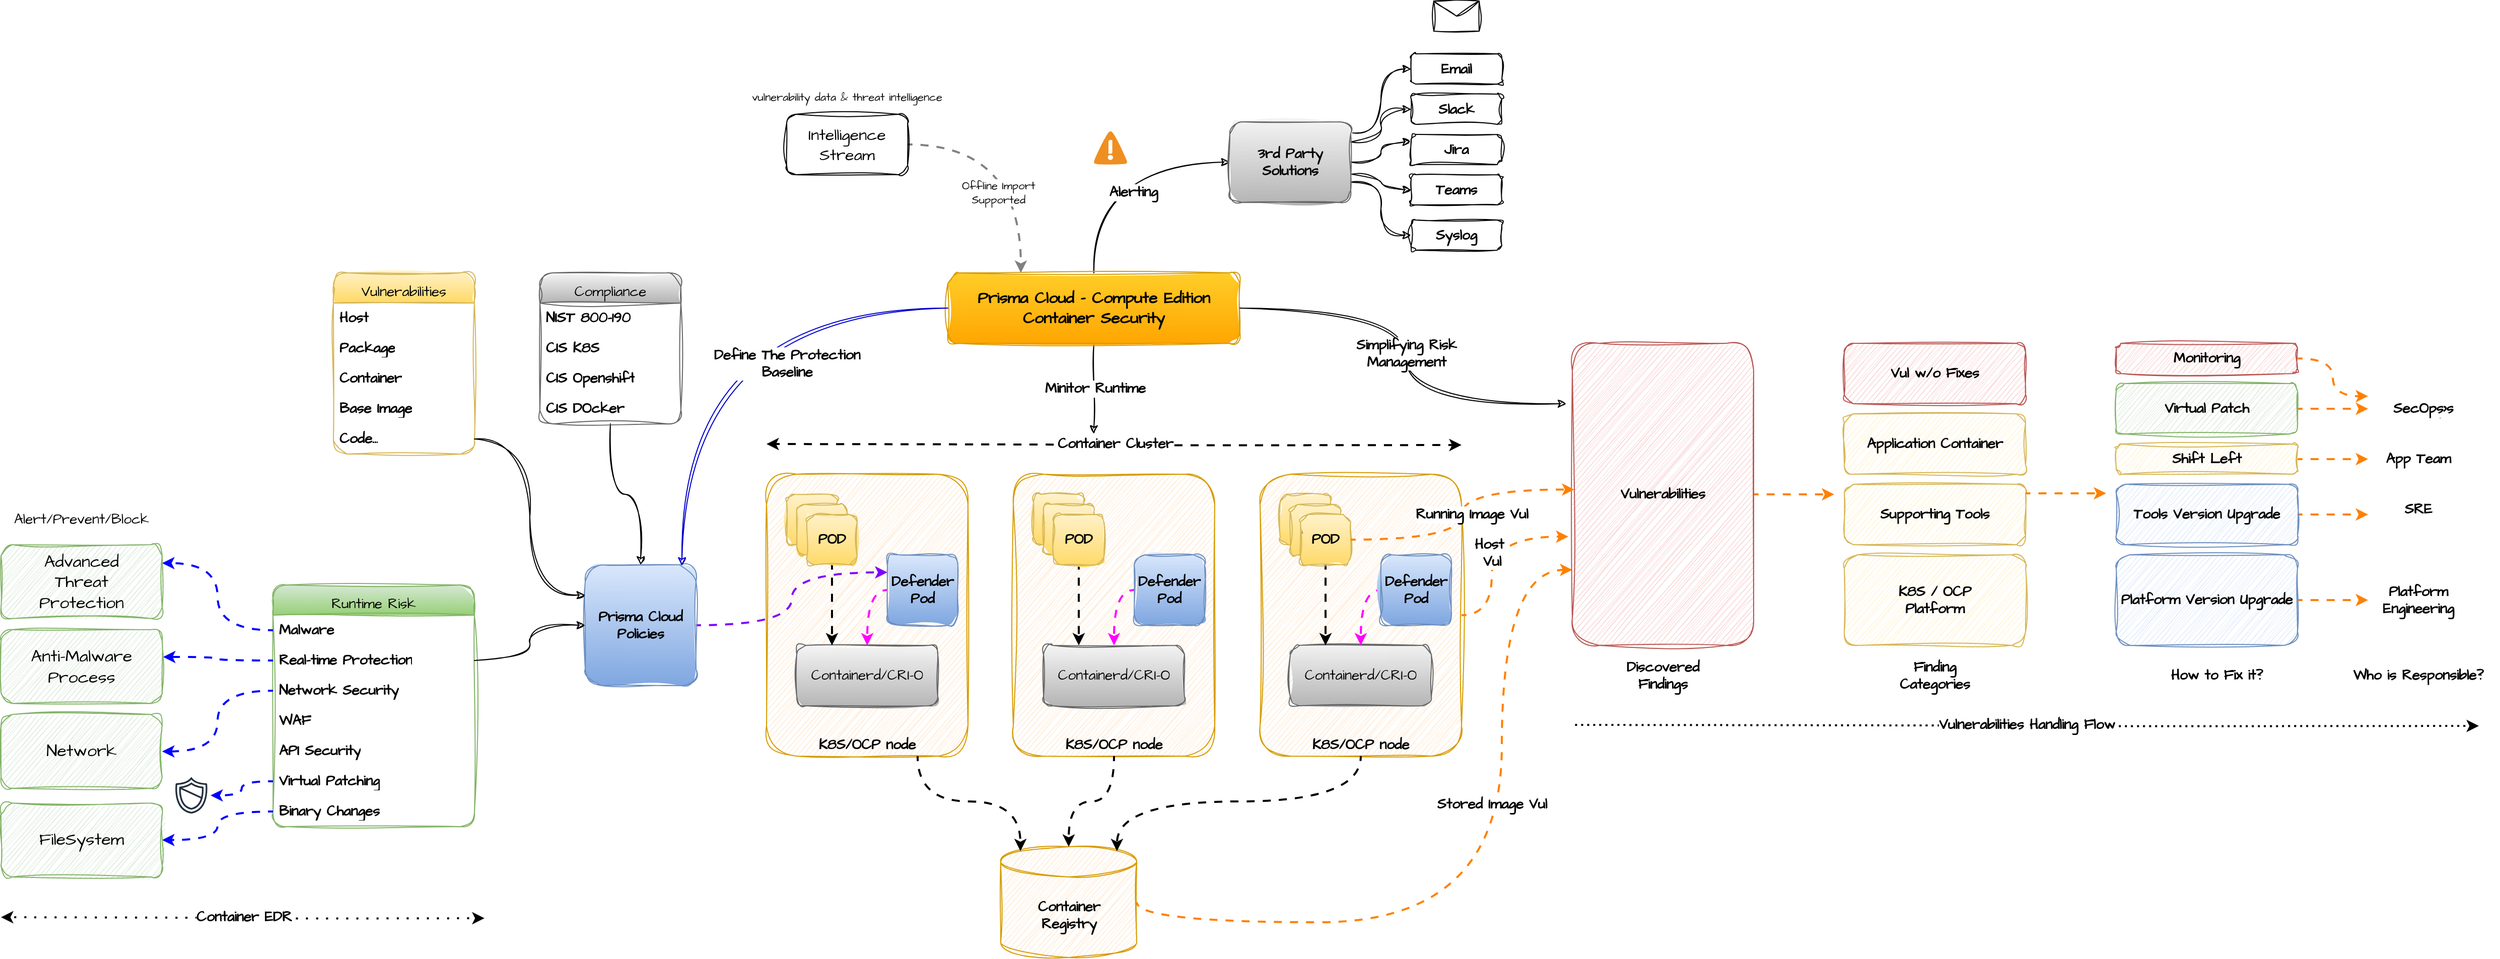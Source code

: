 <mxfile version="24.2.5" type="device">
  <diagram name="Page-1" id="_6anS5EWjVW_3hysQh1a">
    <mxGraphModel dx="2074" dy="1968" grid="1" gridSize="10" guides="1" tooltips="1" connect="1" arrows="1" fold="1" page="1" pageScale="1" pageWidth="850" pageHeight="1100" math="0" shadow="0">
      <root>
        <mxCell id="0" />
        <mxCell id="1" parent="0" />
        <mxCell id="HDHjwLQGgSfv5T6Sl_0A-1" value="K8S/OCP node" style="rounded=1;whiteSpace=wrap;html=1;sketch=1;hachureGap=4;jiggle=2;curveFitting=1;fontFamily=Architects Daughter;fontSource=https%3A%2F%2Ffonts.googleapis.com%2Fcss%3Ffamily%3DArchitects%2BDaughter;verticalAlign=bottom;fontStyle=1;fontSize=14;fillColor=#ffe6cc;strokeColor=#d79b00;" parent="1" vertex="1">
          <mxGeometry x="80" y="300" width="200" height="280" as="geometry" />
        </mxCell>
        <mxCell id="HDHjwLQGgSfv5T6Sl_0A-2" value="Containerd/CRI-O" style="rounded=1;whiteSpace=wrap;html=1;sketch=1;hachureGap=4;jiggle=2;curveFitting=1;fontFamily=Architects Daughter;fontSource=https%3A%2F%2Ffonts.googleapis.com%2Fcss%3Ffamily%3DArchitects%2BDaughter;fontSize=14;fillColor=#f5f5f5;strokeColor=#666666;gradientColor=#b3b3b3;" parent="1" vertex="1">
          <mxGeometry x="110" y="470" width="140" height="60" as="geometry" />
        </mxCell>
        <mxCell id="HDHjwLQGgSfv5T6Sl_0A-4" value="POD" style="whiteSpace=wrap;html=1;aspect=fixed;rounded=1;sketch=1;hachureGap=4;jiggle=2;curveFitting=1;strokeColor=#d6b656;align=center;verticalAlign=middle;fontFamily=Architects Daughter;fontSource=https%3A%2F%2Ffonts.googleapis.com%2Fcss%3Ffamily%3DArchitects%2BDaughter;fontSize=14;fontStyle=1;fillColor=#fff2cc;gradientColor=#ffd966;" parent="1" vertex="1">
          <mxGeometry x="100" y="320" width="50" height="50" as="geometry" />
        </mxCell>
        <mxCell id="HDHjwLQGgSfv5T6Sl_0A-5" value="POD" style="whiteSpace=wrap;html=1;aspect=fixed;rounded=1;sketch=1;hachureGap=4;jiggle=2;curveFitting=1;strokeColor=#d6b656;align=center;verticalAlign=middle;fontFamily=Architects Daughter;fontSource=https%3A%2F%2Ffonts.googleapis.com%2Fcss%3Ffamily%3DArchitects%2BDaughter;fontSize=14;fontStyle=1;fillColor=#fff2cc;gradientColor=#ffd966;" parent="1" vertex="1">
          <mxGeometry x="110" y="330" width="50" height="50" as="geometry" />
        </mxCell>
        <mxCell id="HDHjwLQGgSfv5T6Sl_0A-13" style="edgeStyle=orthogonalEdgeStyle;curved=1;rounded=0;hachureGap=4;orthogonalLoop=1;jettySize=auto;html=1;exitX=0.5;exitY=1;exitDx=0;exitDy=0;entryX=0.25;entryY=0;entryDx=0;entryDy=0;strokeColor=default;strokeWidth=2;align=center;verticalAlign=middle;fontFamily=Architects Daughter;fontSource=https%3A%2F%2Ffonts.googleapis.com%2Fcss%3Ffamily%3DArchitects%2BDaughter;fontSize=14;fontColor=default;fontStyle=1;labelBackgroundColor=default;endArrow=classic;flowAnimation=1;" parent="1" source="HDHjwLQGgSfv5T6Sl_0A-6" target="HDHjwLQGgSfv5T6Sl_0A-2" edge="1">
          <mxGeometry relative="1" as="geometry" />
        </mxCell>
        <mxCell id="HDHjwLQGgSfv5T6Sl_0A-6" value="POD" style="whiteSpace=wrap;html=1;aspect=fixed;rounded=1;sketch=1;hachureGap=4;jiggle=2;curveFitting=1;strokeColor=#d6b656;align=center;verticalAlign=middle;fontFamily=Architects Daughter;fontSource=https%3A%2F%2Ffonts.googleapis.com%2Fcss%3Ffamily%3DArchitects%2BDaughter;fontSize=14;fontStyle=1;fillColor=#fff2cc;gradientColor=#ffd966;" parent="1" vertex="1">
          <mxGeometry x="120" y="340" width="50" height="50" as="geometry" />
        </mxCell>
        <mxCell id="HDHjwLQGgSfv5T6Sl_0A-12" style="edgeStyle=orthogonalEdgeStyle;rounded=0;hachureGap=4;orthogonalLoop=1;jettySize=auto;html=1;exitX=0;exitY=0.5;exitDx=0;exitDy=0;fontFamily=Architects Daughter;fontSource=https%3A%2F%2Ffonts.googleapis.com%2Fcss%3Ffamily%3DArchitects%2BDaughter;fontSize=14;fontColor=default;fontStyle=1;flowAnimation=1;curved=1;strokeWidth=2;strokeColor=#FF00FF;" parent="1" source="HDHjwLQGgSfv5T6Sl_0A-11" target="HDHjwLQGgSfv5T6Sl_0A-2" edge="1">
          <mxGeometry relative="1" as="geometry" />
        </mxCell>
        <mxCell id="HDHjwLQGgSfv5T6Sl_0A-11" value="Defender&lt;div&gt;Pod&lt;/div&gt;" style="whiteSpace=wrap;html=1;aspect=fixed;rounded=1;sketch=1;hachureGap=4;jiggle=2;curveFitting=1;strokeColor=#6c8ebf;align=center;verticalAlign=middle;fontFamily=Architects Daughter;fontSource=https%3A%2F%2Ffonts.googleapis.com%2Fcss%3Ffamily%3DArchitects%2BDaughter;fontSize=14;fontStyle=1;fillColor=#dae8fc;gradientColor=#7ea6e0;" parent="1" vertex="1">
          <mxGeometry x="200" y="380" width="70" height="70" as="geometry" />
        </mxCell>
        <mxCell id="HDHjwLQGgSfv5T6Sl_0A-14" value="K8S/OCP node" style="rounded=1;whiteSpace=wrap;html=1;sketch=1;hachureGap=4;jiggle=2;curveFitting=1;fontFamily=Architects Daughter;fontSource=https%3A%2F%2Ffonts.googleapis.com%2Fcss%3Ffamily%3DArchitects%2BDaughter;verticalAlign=bottom;fontStyle=1;fontSize=14;fillColor=#ffe6cc;strokeColor=#d79b00;" parent="1" vertex="1">
          <mxGeometry x="325" y="300" width="200" height="280" as="geometry" />
        </mxCell>
        <mxCell id="HDHjwLQGgSfv5T6Sl_0A-15" value="Containerd/CRI-O" style="rounded=1;whiteSpace=wrap;html=1;sketch=1;hachureGap=4;jiggle=2;curveFitting=1;fontFamily=Architects Daughter;fontSource=https%3A%2F%2Ffonts.googleapis.com%2Fcss%3Ffamily%3DArchitects%2BDaughter;fontSize=14;fillColor=#f5f5f5;strokeColor=#666666;gradientColor=#b3b3b3;" parent="1" vertex="1">
          <mxGeometry x="355" y="470" width="140" height="60" as="geometry" />
        </mxCell>
        <mxCell id="HDHjwLQGgSfv5T6Sl_0A-16" value="POD" style="whiteSpace=wrap;html=1;aspect=fixed;rounded=1;sketch=1;hachureGap=4;jiggle=2;curveFitting=1;strokeColor=#d6b656;align=center;verticalAlign=middle;fontFamily=Architects Daughter;fontSource=https%3A%2F%2Ffonts.googleapis.com%2Fcss%3Ffamily%3DArchitects%2BDaughter;fontSize=14;fontStyle=1;fillColor=#fff2cc;gradientColor=#ffd966;" parent="1" vertex="1">
          <mxGeometry x="345" y="320" width="50" height="50" as="geometry" />
        </mxCell>
        <mxCell id="HDHjwLQGgSfv5T6Sl_0A-17" value="POD" style="whiteSpace=wrap;html=1;aspect=fixed;rounded=1;sketch=1;hachureGap=4;jiggle=2;curveFitting=1;strokeColor=#d6b656;align=center;verticalAlign=middle;fontFamily=Architects Daughter;fontSource=https%3A%2F%2Ffonts.googleapis.com%2Fcss%3Ffamily%3DArchitects%2BDaughter;fontSize=14;fontStyle=1;fillColor=#fff2cc;gradientColor=#ffd966;" parent="1" vertex="1">
          <mxGeometry x="355" y="330" width="50" height="50" as="geometry" />
        </mxCell>
        <mxCell id="HDHjwLQGgSfv5T6Sl_0A-18" style="edgeStyle=orthogonalEdgeStyle;curved=1;rounded=0;hachureGap=4;orthogonalLoop=1;jettySize=auto;html=1;exitX=0.5;exitY=1;exitDx=0;exitDy=0;entryX=0.25;entryY=0;entryDx=0;entryDy=0;strokeColor=default;strokeWidth=2;align=center;verticalAlign=middle;fontFamily=Architects Daughter;fontSource=https%3A%2F%2Ffonts.googleapis.com%2Fcss%3Ffamily%3DArchitects%2BDaughter;fontSize=14;fontColor=default;fontStyle=1;labelBackgroundColor=default;endArrow=classic;flowAnimation=1;" parent="1" source="HDHjwLQGgSfv5T6Sl_0A-19" target="HDHjwLQGgSfv5T6Sl_0A-15" edge="1">
          <mxGeometry relative="1" as="geometry" />
        </mxCell>
        <mxCell id="HDHjwLQGgSfv5T6Sl_0A-19" value="POD" style="whiteSpace=wrap;html=1;aspect=fixed;rounded=1;sketch=1;hachureGap=4;jiggle=2;curveFitting=1;strokeColor=#d6b656;align=center;verticalAlign=middle;fontFamily=Architects Daughter;fontSource=https%3A%2F%2Ffonts.googleapis.com%2Fcss%3Ffamily%3DArchitects%2BDaughter;fontSize=14;fontStyle=1;fillColor=#fff2cc;gradientColor=#ffd966;" parent="1" vertex="1">
          <mxGeometry x="365" y="340" width="50" height="50" as="geometry" />
        </mxCell>
        <mxCell id="HDHjwLQGgSfv5T6Sl_0A-20" style="edgeStyle=orthogonalEdgeStyle;rounded=0;hachureGap=4;orthogonalLoop=1;jettySize=auto;html=1;exitX=0;exitY=0.5;exitDx=0;exitDy=0;fontFamily=Architects Daughter;fontSource=https%3A%2F%2Ffonts.googleapis.com%2Fcss%3Ffamily%3DArchitects%2BDaughter;fontSize=14;fontColor=default;fontStyle=1;flowAnimation=1;curved=1;strokeWidth=2;strokeColor=#FF00FF;" parent="1" source="HDHjwLQGgSfv5T6Sl_0A-21" target="HDHjwLQGgSfv5T6Sl_0A-15" edge="1">
          <mxGeometry relative="1" as="geometry" />
        </mxCell>
        <mxCell id="HDHjwLQGgSfv5T6Sl_0A-21" value="Defender&lt;div&gt;Pod&lt;/div&gt;" style="whiteSpace=wrap;html=1;aspect=fixed;rounded=1;sketch=1;hachureGap=4;jiggle=2;curveFitting=1;strokeColor=#6c8ebf;align=center;verticalAlign=middle;fontFamily=Architects Daughter;fontSource=https%3A%2F%2Ffonts.googleapis.com%2Fcss%3Ffamily%3DArchitects%2BDaughter;fontSize=14;fontStyle=1;fillColor=#dae8fc;gradientColor=#7ea6e0;" parent="1" vertex="1">
          <mxGeometry x="445" y="380" width="70" height="70" as="geometry" />
        </mxCell>
        <mxCell id="HDHjwLQGgSfv5T6Sl_0A-22" value="K8S/OCP node" style="rounded=1;whiteSpace=wrap;html=1;sketch=1;hachureGap=4;jiggle=2;curveFitting=1;fontFamily=Architects Daughter;fontSource=https%3A%2F%2Ffonts.googleapis.com%2Fcss%3Ffamily%3DArchitects%2BDaughter;verticalAlign=bottom;fontStyle=1;fontSize=14;fillColor=#ffe6cc;strokeColor=#d79b00;" parent="1" vertex="1">
          <mxGeometry x="570" y="300" width="200" height="280" as="geometry" />
        </mxCell>
        <mxCell id="HDHjwLQGgSfv5T6Sl_0A-23" value="Containerd/CRI-O" style="rounded=1;whiteSpace=wrap;html=1;sketch=1;hachureGap=4;jiggle=2;curveFitting=1;fontFamily=Architects Daughter;fontSource=https%3A%2F%2Ffonts.googleapis.com%2Fcss%3Ffamily%3DArchitects%2BDaughter;fontSize=14;fillColor=#f5f5f5;strokeColor=#666666;gradientColor=#b3b3b3;" parent="1" vertex="1">
          <mxGeometry x="600" y="470" width="140" height="60" as="geometry" />
        </mxCell>
        <mxCell id="HDHjwLQGgSfv5T6Sl_0A-24" value="POD" style="whiteSpace=wrap;html=1;aspect=fixed;rounded=1;sketch=1;hachureGap=4;jiggle=2;curveFitting=1;strokeColor=#d6b656;align=center;verticalAlign=middle;fontFamily=Architects Daughter;fontSource=https%3A%2F%2Ffonts.googleapis.com%2Fcss%3Ffamily%3DArchitects%2BDaughter;fontSize=14;fontStyle=1;fillColor=#fff2cc;gradientColor=#ffd966;" parent="1" vertex="1">
          <mxGeometry x="590" y="320" width="50" height="50" as="geometry" />
        </mxCell>
        <mxCell id="HDHjwLQGgSfv5T6Sl_0A-25" value="POD" style="whiteSpace=wrap;html=1;aspect=fixed;rounded=1;sketch=1;hachureGap=4;jiggle=2;curveFitting=1;strokeColor=#d6b656;align=center;verticalAlign=middle;fontFamily=Architects Daughter;fontSource=https%3A%2F%2Ffonts.googleapis.com%2Fcss%3Ffamily%3DArchitects%2BDaughter;fontSize=14;fontStyle=1;fillColor=#fff2cc;gradientColor=#ffd966;" parent="1" vertex="1">
          <mxGeometry x="600" y="330" width="50" height="50" as="geometry" />
        </mxCell>
        <mxCell id="HDHjwLQGgSfv5T6Sl_0A-26" style="edgeStyle=orthogonalEdgeStyle;curved=1;rounded=0;hachureGap=4;orthogonalLoop=1;jettySize=auto;html=1;exitX=0.5;exitY=1;exitDx=0;exitDy=0;entryX=0.25;entryY=0;entryDx=0;entryDy=0;strokeColor=default;strokeWidth=2;align=center;verticalAlign=middle;fontFamily=Architects Daughter;fontSource=https%3A%2F%2Ffonts.googleapis.com%2Fcss%3Ffamily%3DArchitects%2BDaughter;fontSize=14;fontColor=default;fontStyle=1;labelBackgroundColor=default;endArrow=classic;flowAnimation=1;" parent="1" source="HDHjwLQGgSfv5T6Sl_0A-27" target="HDHjwLQGgSfv5T6Sl_0A-23" edge="1">
          <mxGeometry relative="1" as="geometry" />
        </mxCell>
        <mxCell id="HDHjwLQGgSfv5T6Sl_0A-27" value="POD" style="whiteSpace=wrap;html=1;aspect=fixed;rounded=1;sketch=1;hachureGap=4;jiggle=2;curveFitting=1;strokeColor=#d6b656;align=center;verticalAlign=middle;fontFamily=Architects Daughter;fontSource=https%3A%2F%2Ffonts.googleapis.com%2Fcss%3Ffamily%3DArchitects%2BDaughter;fontSize=14;fontStyle=1;fillColor=#fff2cc;gradientColor=#ffd966;" parent="1" vertex="1">
          <mxGeometry x="610" y="340" width="50" height="50" as="geometry" />
        </mxCell>
        <mxCell id="HDHjwLQGgSfv5T6Sl_0A-28" style="edgeStyle=orthogonalEdgeStyle;rounded=0;hachureGap=4;orthogonalLoop=1;jettySize=auto;html=1;exitX=0;exitY=0.5;exitDx=0;exitDy=0;fontFamily=Architects Daughter;fontSource=https%3A%2F%2Ffonts.googleapis.com%2Fcss%3Ffamily%3DArchitects%2BDaughter;fontSize=14;fontColor=default;fontStyle=1;flowAnimation=1;curved=1;strokeWidth=2;strokeColor=#FF00FF;" parent="1" source="HDHjwLQGgSfv5T6Sl_0A-29" target="HDHjwLQGgSfv5T6Sl_0A-23" edge="1">
          <mxGeometry relative="1" as="geometry" />
        </mxCell>
        <mxCell id="HDHjwLQGgSfv5T6Sl_0A-29" value="Defender&lt;div&gt;Pod&lt;/div&gt;" style="whiteSpace=wrap;html=1;aspect=fixed;rounded=1;sketch=1;hachureGap=4;jiggle=2;curveFitting=1;strokeColor=#6c8ebf;align=center;verticalAlign=middle;fontFamily=Architects Daughter;fontSource=https%3A%2F%2Ffonts.googleapis.com%2Fcss%3Ffamily%3DArchitects%2BDaughter;fontSize=14;fontStyle=1;fillColor=#dae8fc;gradientColor=#7ea6e0;" parent="1" vertex="1">
          <mxGeometry x="690" y="380" width="70" height="70" as="geometry" />
        </mxCell>
        <mxCell id="HDHjwLQGgSfv5T6Sl_0A-30" value="Container Cluster" style="endArrow=classic;startArrow=classic;html=1;rounded=0;hachureGap=4;strokeColor=default;strokeWidth=2;align=center;verticalAlign=middle;fontFamily=Architects Daughter;fontSource=https%3A%2F%2Ffonts.googleapis.com%2Fcss%3Ffamily%3DArchitects%2BDaughter;fontSize=14;fontColor=default;fontStyle=1;labelBackgroundColor=default;edgeStyle=orthogonalEdgeStyle;flowAnimation=1;curved=1;" parent="1" edge="1">
          <mxGeometry width="50" height="50" relative="1" as="geometry">
            <mxPoint x="80" y="270" as="sourcePoint" />
            <mxPoint x="770" y="271" as="targetPoint" />
          </mxGeometry>
        </mxCell>
        <mxCell id="HDHjwLQGgSfv5T6Sl_0A-95" value="Stored Image Vul" style="edgeStyle=orthogonalEdgeStyle;curved=1;rounded=0;hachureGap=4;orthogonalLoop=1;jettySize=auto;html=1;exitX=1;exitY=0.5;exitDx=0;exitDy=0;exitPerimeter=0;entryX=0;entryY=0.75;entryDx=0;entryDy=0;strokeColor=#FF8000;strokeWidth=2;align=center;verticalAlign=middle;fontFamily=Architects Daughter;fontSource=https%3A%2F%2Ffonts.googleapis.com%2Fcss%3Ffamily%3DArchitects%2BDaughter;fontSize=14;fontColor=default;fontStyle=1;labelBackgroundColor=default;endArrow=classic;flowAnimation=1;" parent="1" source="HDHjwLQGgSfv5T6Sl_0A-31" target="HDHjwLQGgSfv5T6Sl_0A-67" edge="1">
          <mxGeometry x="0.246" y="10" relative="1" as="geometry">
            <Array as="points">
              <mxPoint x="810" y="745" />
              <mxPoint x="810" y="395" />
            </Array>
            <mxPoint as="offset" />
          </mxGeometry>
        </mxCell>
        <mxCell id="HDHjwLQGgSfv5T6Sl_0A-31" value="Container&lt;div&gt;Registry&lt;/div&gt;" style="shape=cylinder3;whiteSpace=wrap;html=1;boundedLbl=1;backgroundOutline=1;size=15;rounded=1;sketch=1;hachureGap=4;jiggle=2;curveFitting=1;strokeColor=#d79b00;align=center;verticalAlign=middle;fontFamily=Architects Daughter;fontSource=https%3A%2F%2Ffonts.googleapis.com%2Fcss%3Ffamily%3DArchitects%2BDaughter;fontSize=14;fontStyle=1;labelBackgroundColor=none;fillColor=#ffe6cc;" parent="1" vertex="1">
          <mxGeometry x="312.5" y="670" width="135" height="110" as="geometry" />
        </mxCell>
        <mxCell id="HDHjwLQGgSfv5T6Sl_0A-32" style="edgeStyle=orthogonalEdgeStyle;curved=1;rounded=0;hachureGap=4;orthogonalLoop=1;jettySize=auto;html=1;exitX=0.75;exitY=1;exitDx=0;exitDy=0;entryX=0.145;entryY=0;entryDx=0;entryDy=4.35;entryPerimeter=0;strokeColor=default;strokeWidth=2;align=center;verticalAlign=middle;fontFamily=Architects Daughter;fontSource=https%3A%2F%2Ffonts.googleapis.com%2Fcss%3Ffamily%3DArchitects%2BDaughter;fontSize=14;fontColor=default;fontStyle=1;labelBackgroundColor=default;endArrow=classic;flowAnimation=1;" parent="1" source="HDHjwLQGgSfv5T6Sl_0A-1" target="HDHjwLQGgSfv5T6Sl_0A-31" edge="1">
          <mxGeometry relative="1" as="geometry" />
        </mxCell>
        <mxCell id="HDHjwLQGgSfv5T6Sl_0A-33" style="edgeStyle=orthogonalEdgeStyle;curved=1;rounded=0;hachureGap=4;orthogonalLoop=1;jettySize=auto;html=1;exitX=0.5;exitY=1;exitDx=0;exitDy=0;entryX=0.5;entryY=0;entryDx=0;entryDy=0;entryPerimeter=0;strokeColor=default;strokeWidth=2;align=center;verticalAlign=middle;fontFamily=Architects Daughter;fontSource=https%3A%2F%2Ffonts.googleapis.com%2Fcss%3Ffamily%3DArchitects%2BDaughter;fontSize=14;fontColor=default;fontStyle=1;labelBackgroundColor=default;endArrow=classic;flowAnimation=1;" parent="1" source="HDHjwLQGgSfv5T6Sl_0A-14" target="HDHjwLQGgSfv5T6Sl_0A-31" edge="1">
          <mxGeometry relative="1" as="geometry" />
        </mxCell>
        <mxCell id="HDHjwLQGgSfv5T6Sl_0A-34" style="edgeStyle=orthogonalEdgeStyle;curved=1;rounded=0;hachureGap=4;orthogonalLoop=1;jettySize=auto;html=1;exitX=0.5;exitY=1;exitDx=0;exitDy=0;entryX=0.855;entryY=0;entryDx=0;entryDy=4.35;entryPerimeter=0;strokeColor=default;strokeWidth=2;align=center;verticalAlign=middle;fontFamily=Architects Daughter;fontSource=https%3A%2F%2Ffonts.googleapis.com%2Fcss%3Ffamily%3DArchitects%2BDaughter;fontSize=14;fontColor=default;fontStyle=1;labelBackgroundColor=default;endArrow=classic;flowAnimation=1;" parent="1" source="HDHjwLQGgSfv5T6Sl_0A-22" target="HDHjwLQGgSfv5T6Sl_0A-31" edge="1">
          <mxGeometry relative="1" as="geometry" />
        </mxCell>
        <mxCell id="HDHjwLQGgSfv5T6Sl_0A-63" style="edgeStyle=orthogonalEdgeStyle;curved=1;rounded=0;hachureGap=4;orthogonalLoop=1;jettySize=auto;html=1;exitX=1;exitY=0.5;exitDx=0;exitDy=0;entryX=0;entryY=0.25;entryDx=0;entryDy=0;strokeColor=#7F00FF;strokeWidth=2;align=center;verticalAlign=middle;fontFamily=Architects Daughter;fontSource=https%3A%2F%2Ffonts.googleapis.com%2Fcss%3Ffamily%3DArchitects%2BDaughter;fontSize=14;fontColor=default;fontStyle=1;labelBackgroundColor=default;endArrow=classic;flowAnimation=1;" parent="1" source="HDHjwLQGgSfv5T6Sl_0A-35" target="HDHjwLQGgSfv5T6Sl_0A-11" edge="1">
          <mxGeometry relative="1" as="geometry" />
        </mxCell>
        <mxCell id="HDHjwLQGgSfv5T6Sl_0A-35" value="Prisma Cloud Policies" style="rounded=1;whiteSpace=wrap;html=1;sketch=1;hachureGap=4;jiggle=2;curveFitting=1;strokeColor=#6c8ebf;align=center;verticalAlign=middle;fontFamily=Architects Daughter;fontSource=https%3A%2F%2Ffonts.googleapis.com%2Fcss%3Ffamily%3DArchitects%2BDaughter;fontSize=14;fontStyle=1;labelBackgroundColor=none;fillColor=#dae8fc;gradientColor=#7ea6e0;" parent="1" vertex="1">
          <mxGeometry x="-100" y="390" width="110" height="120" as="geometry" />
        </mxCell>
        <mxCell id="HDHjwLQGgSfv5T6Sl_0A-37" value="Runtime Risk" style="swimlane;fontStyle=0;childLayout=stackLayout;horizontal=1;startSize=30;horizontalStack=0;resizeParent=1;resizeParentMax=0;resizeLast=0;collapsible=1;marginBottom=0;whiteSpace=wrap;html=1;rounded=1;sketch=1;hachureGap=4;jiggle=2;curveFitting=1;strokeColor=#82b366;align=center;verticalAlign=bottom;fontFamily=Architects Daughter;fontSource=https%3A%2F%2Ffonts.googleapis.com%2Fcss%3Ffamily%3DArchitects%2BDaughter;fontSize=14;labelBackgroundColor=none;fillColor=#d5e8d4;gradientColor=#97d077;" parent="1" vertex="1">
          <mxGeometry x="-410" y="410" width="200" height="240" as="geometry" />
        </mxCell>
        <mxCell id="HDHjwLQGgSfv5T6Sl_0A-38" value="Malware" style="text;strokeColor=none;fillColor=none;align=left;verticalAlign=middle;spacingLeft=4;spacingRight=4;overflow=hidden;points=[[0,0.5],[1,0.5]];portConstraint=eastwest;rotatable=0;whiteSpace=wrap;html=1;fontFamily=Architects Daughter;fontSource=https%3A%2F%2Ffonts.googleapis.com%2Fcss%3Ffamily%3DArchitects%2BDaughter;fontSize=14;fontColor=default;fontStyle=1;labelBackgroundColor=default;" parent="HDHjwLQGgSfv5T6Sl_0A-37" vertex="1">
          <mxGeometry y="30" width="200" height="30" as="geometry" />
        </mxCell>
        <mxCell id="HDHjwLQGgSfv5T6Sl_0A-39" value="Real-time Protection" style="text;strokeColor=none;fillColor=none;align=left;verticalAlign=middle;spacingLeft=4;spacingRight=4;overflow=hidden;points=[[0,0.5],[1,0.5]];portConstraint=eastwest;rotatable=0;whiteSpace=wrap;html=1;fontFamily=Architects Daughter;fontSource=https%3A%2F%2Ffonts.googleapis.com%2Fcss%3Ffamily%3DArchitects%2BDaughter;fontSize=14;fontColor=default;fontStyle=1;labelBackgroundColor=default;" parent="HDHjwLQGgSfv5T6Sl_0A-37" vertex="1">
          <mxGeometry y="60" width="200" height="30" as="geometry" />
        </mxCell>
        <mxCell id="HDHjwLQGgSfv5T6Sl_0A-40" value="Network Security" style="text;strokeColor=none;fillColor=none;align=left;verticalAlign=middle;spacingLeft=4;spacingRight=4;overflow=hidden;points=[[0,0.5],[1,0.5]];portConstraint=eastwest;rotatable=0;whiteSpace=wrap;html=1;fontFamily=Architects Daughter;fontSource=https%3A%2F%2Ffonts.googleapis.com%2Fcss%3Ffamily%3DArchitects%2BDaughter;fontSize=14;fontColor=default;fontStyle=1;labelBackgroundColor=default;" parent="HDHjwLQGgSfv5T6Sl_0A-37" vertex="1">
          <mxGeometry y="90" width="200" height="30" as="geometry" />
        </mxCell>
        <mxCell id="HDHjwLQGgSfv5T6Sl_0A-41" value="WAF" style="text;strokeColor=none;fillColor=none;align=left;verticalAlign=middle;spacingLeft=4;spacingRight=4;overflow=hidden;points=[[0,0.5],[1,0.5]];portConstraint=eastwest;rotatable=0;whiteSpace=wrap;html=1;fontFamily=Architects Daughter;fontSource=https%3A%2F%2Ffonts.googleapis.com%2Fcss%3Ffamily%3DArchitects%2BDaughter;fontSize=14;fontColor=default;fontStyle=1;labelBackgroundColor=default;" parent="HDHjwLQGgSfv5T6Sl_0A-37" vertex="1">
          <mxGeometry y="120" width="200" height="30" as="geometry" />
        </mxCell>
        <mxCell id="HDHjwLQGgSfv5T6Sl_0A-42" value="API Security" style="text;strokeColor=none;fillColor=none;align=left;verticalAlign=middle;spacingLeft=4;spacingRight=4;overflow=hidden;points=[[0,0.5],[1,0.5]];portConstraint=eastwest;rotatable=0;whiteSpace=wrap;html=1;fontFamily=Architects Daughter;fontSource=https%3A%2F%2Ffonts.googleapis.com%2Fcss%3Ffamily%3DArchitects%2BDaughter;fontSize=14;fontColor=default;fontStyle=1;labelBackgroundColor=default;" parent="HDHjwLQGgSfv5T6Sl_0A-37" vertex="1">
          <mxGeometry y="150" width="200" height="30" as="geometry" />
        </mxCell>
        <mxCell id="HDHjwLQGgSfv5T6Sl_0A-43" value="Virtual Patching" style="text;strokeColor=none;fillColor=none;align=left;verticalAlign=middle;spacingLeft=4;spacingRight=4;overflow=hidden;points=[[0,0.5],[1,0.5]];portConstraint=eastwest;rotatable=0;whiteSpace=wrap;html=1;fontFamily=Architects Daughter;fontSource=https%3A%2F%2Ffonts.googleapis.com%2Fcss%3Ffamily%3DArchitects%2BDaughter;fontSize=14;fontColor=default;fontStyle=1;labelBackgroundColor=default;" parent="HDHjwLQGgSfv5T6Sl_0A-37" vertex="1">
          <mxGeometry y="180" width="200" height="30" as="geometry" />
        </mxCell>
        <mxCell id="HDHjwLQGgSfv5T6Sl_0A-44" value="Binary Changes" style="text;strokeColor=none;fillColor=none;align=left;verticalAlign=middle;spacingLeft=4;spacingRight=4;overflow=hidden;points=[[0,0.5],[1,0.5]];portConstraint=eastwest;rotatable=0;whiteSpace=wrap;html=1;fontFamily=Architects Daughter;fontSource=https%3A%2F%2Ffonts.googleapis.com%2Fcss%3Ffamily%3DArchitects%2BDaughter;fontSize=14;fontColor=default;fontStyle=1;labelBackgroundColor=default;" parent="HDHjwLQGgSfv5T6Sl_0A-37" vertex="1">
          <mxGeometry y="210" width="200" height="30" as="geometry" />
        </mxCell>
        <mxCell id="HDHjwLQGgSfv5T6Sl_0A-45" value="Vulnerabilities" style="swimlane;fontStyle=0;childLayout=stackLayout;horizontal=1;startSize=30;horizontalStack=0;resizeParent=1;resizeParentMax=0;resizeLast=0;collapsible=1;marginBottom=0;whiteSpace=wrap;html=1;rounded=1;sketch=1;hachureGap=4;jiggle=2;curveFitting=1;strokeColor=#d6b656;align=center;verticalAlign=bottom;fontFamily=Architects Daughter;fontSource=https%3A%2F%2Ffonts.googleapis.com%2Fcss%3Ffamily%3DArchitects%2BDaughter;fontSize=14;labelBackgroundColor=none;fillColor=#fff2cc;gradientColor=#ffd966;" parent="1" vertex="1">
          <mxGeometry x="-350" y="100" width="140" height="180" as="geometry" />
        </mxCell>
        <mxCell id="HDHjwLQGgSfv5T6Sl_0A-46" value="Host" style="text;strokeColor=none;fillColor=none;align=left;verticalAlign=middle;spacingLeft=4;spacingRight=4;overflow=hidden;points=[[0,0.5],[1,0.5]];portConstraint=eastwest;rotatable=0;whiteSpace=wrap;html=1;fontFamily=Architects Daughter;fontSource=https%3A%2F%2Ffonts.googleapis.com%2Fcss%3Ffamily%3DArchitects%2BDaughter;fontSize=14;fontColor=default;fontStyle=1;labelBackgroundColor=default;" parent="HDHjwLQGgSfv5T6Sl_0A-45" vertex="1">
          <mxGeometry y="30" width="140" height="30" as="geometry" />
        </mxCell>
        <mxCell id="HDHjwLQGgSfv5T6Sl_0A-47" value="Package" style="text;strokeColor=none;fillColor=none;align=left;verticalAlign=middle;spacingLeft=4;spacingRight=4;overflow=hidden;points=[[0,0.5],[1,0.5]];portConstraint=eastwest;rotatable=0;whiteSpace=wrap;html=1;fontFamily=Architects Daughter;fontSource=https%3A%2F%2Ffonts.googleapis.com%2Fcss%3Ffamily%3DArchitects%2BDaughter;fontSize=14;fontColor=default;fontStyle=1;labelBackgroundColor=default;" parent="HDHjwLQGgSfv5T6Sl_0A-45" vertex="1">
          <mxGeometry y="60" width="140" height="30" as="geometry" />
        </mxCell>
        <mxCell id="HDHjwLQGgSfv5T6Sl_0A-48" value="Container" style="text;strokeColor=none;fillColor=none;align=left;verticalAlign=middle;spacingLeft=4;spacingRight=4;overflow=hidden;points=[[0,0.5],[1,0.5]];portConstraint=eastwest;rotatable=0;whiteSpace=wrap;html=1;fontFamily=Architects Daughter;fontSource=https%3A%2F%2Ffonts.googleapis.com%2Fcss%3Ffamily%3DArchitects%2BDaughter;fontSize=14;fontColor=default;fontStyle=1;labelBackgroundColor=default;" parent="HDHjwLQGgSfv5T6Sl_0A-45" vertex="1">
          <mxGeometry y="90" width="140" height="30" as="geometry" />
        </mxCell>
        <mxCell id="HDHjwLQGgSfv5T6Sl_0A-49" value="Base Image" style="text;strokeColor=none;fillColor=none;align=left;verticalAlign=middle;spacingLeft=4;spacingRight=4;overflow=hidden;points=[[0,0.5],[1,0.5]];portConstraint=eastwest;rotatable=0;whiteSpace=wrap;html=1;fontFamily=Architects Daughter;fontSource=https%3A%2F%2Ffonts.googleapis.com%2Fcss%3Ffamily%3DArchitects%2BDaughter;fontSize=14;fontColor=default;fontStyle=1;labelBackgroundColor=default;" parent="HDHjwLQGgSfv5T6Sl_0A-45" vertex="1">
          <mxGeometry y="120" width="140" height="30" as="geometry" />
        </mxCell>
        <mxCell id="HDHjwLQGgSfv5T6Sl_0A-53" value="Code..." style="text;strokeColor=none;fillColor=none;align=left;verticalAlign=middle;spacingLeft=4;spacingRight=4;overflow=hidden;points=[[0,0.5],[1,0.5]];portConstraint=eastwest;rotatable=0;whiteSpace=wrap;html=1;fontFamily=Architects Daughter;fontSource=https%3A%2F%2Ffonts.googleapis.com%2Fcss%3Ffamily%3DArchitects%2BDaughter;fontSize=14;fontColor=default;fontStyle=1;labelBackgroundColor=default;" parent="HDHjwLQGgSfv5T6Sl_0A-45" vertex="1">
          <mxGeometry y="150" width="140" height="30" as="geometry" />
        </mxCell>
        <mxCell id="HDHjwLQGgSfv5T6Sl_0A-62" style="edgeStyle=orthogonalEdgeStyle;curved=1;rounded=0;sketch=1;hachureGap=4;jiggle=2;curveFitting=1;orthogonalLoop=1;jettySize=auto;html=1;entryX=0.5;entryY=0;entryDx=0;entryDy=0;strokeColor=default;strokeWidth=1;align=center;verticalAlign=middle;fontFamily=Architects Daughter;fontSource=https%3A%2F%2Ffonts.googleapis.com%2Fcss%3Ffamily%3DArchitects%2BDaughter;fontSize=14;fontColor=default;fontStyle=1;labelBackgroundColor=default;endArrow=classic;flowAnimation=0;" parent="1" source="HDHjwLQGgSfv5T6Sl_0A-54" target="HDHjwLQGgSfv5T6Sl_0A-35" edge="1">
          <mxGeometry relative="1" as="geometry" />
        </mxCell>
        <mxCell id="HDHjwLQGgSfv5T6Sl_0A-54" value="Compliance" style="swimlane;fontStyle=0;childLayout=stackLayout;horizontal=1;startSize=30;horizontalStack=0;resizeParent=1;resizeParentMax=0;resizeLast=0;collapsible=1;marginBottom=0;whiteSpace=wrap;html=1;rounded=1;sketch=1;hachureGap=4;jiggle=2;curveFitting=1;strokeColor=#666666;align=center;verticalAlign=bottom;fontFamily=Architects Daughter;fontSource=https%3A%2F%2Ffonts.googleapis.com%2Fcss%3Ffamily%3DArchitects%2BDaughter;fontSize=14;labelBackgroundColor=none;fillColor=#f5f5f5;gradientColor=#b3b3b3;" parent="1" vertex="1">
          <mxGeometry x="-145" y="100" width="140" height="150" as="geometry" />
        </mxCell>
        <mxCell id="HDHjwLQGgSfv5T6Sl_0A-55" value="NIST 800-190" style="text;strokeColor=none;fillColor=none;align=left;verticalAlign=middle;spacingLeft=4;spacingRight=4;overflow=hidden;points=[[0,0.5],[1,0.5]];portConstraint=eastwest;rotatable=0;whiteSpace=wrap;html=1;fontFamily=Architects Daughter;fontSource=https%3A%2F%2Ffonts.googleapis.com%2Fcss%3Ffamily%3DArchitects%2BDaughter;fontSize=14;fontColor=default;fontStyle=1;labelBackgroundColor=default;" parent="HDHjwLQGgSfv5T6Sl_0A-54" vertex="1">
          <mxGeometry y="30" width="140" height="30" as="geometry" />
        </mxCell>
        <mxCell id="HDHjwLQGgSfv5T6Sl_0A-56" value="CIS K8S" style="text;strokeColor=none;fillColor=none;align=left;verticalAlign=middle;spacingLeft=4;spacingRight=4;overflow=hidden;points=[[0,0.5],[1,0.5]];portConstraint=eastwest;rotatable=0;whiteSpace=wrap;html=1;fontFamily=Architects Daughter;fontSource=https%3A%2F%2Ffonts.googleapis.com%2Fcss%3Ffamily%3DArchitects%2BDaughter;fontSize=14;fontColor=default;fontStyle=1;labelBackgroundColor=default;" parent="HDHjwLQGgSfv5T6Sl_0A-54" vertex="1">
          <mxGeometry y="60" width="140" height="30" as="geometry" />
        </mxCell>
        <mxCell id="HDHjwLQGgSfv5T6Sl_0A-57" value="CIS Openshift" style="text;strokeColor=none;fillColor=none;align=left;verticalAlign=middle;spacingLeft=4;spacingRight=4;overflow=hidden;points=[[0,0.5],[1,0.5]];portConstraint=eastwest;rotatable=0;whiteSpace=wrap;html=1;fontFamily=Architects Daughter;fontSource=https%3A%2F%2Ffonts.googleapis.com%2Fcss%3Ffamily%3DArchitects%2BDaughter;fontSize=14;fontColor=default;fontStyle=1;labelBackgroundColor=default;" parent="HDHjwLQGgSfv5T6Sl_0A-54" vertex="1">
          <mxGeometry y="90" width="140" height="30" as="geometry" />
        </mxCell>
        <mxCell id="HDHjwLQGgSfv5T6Sl_0A-58" value="CIS DOcker" style="text;strokeColor=none;fillColor=none;align=left;verticalAlign=middle;spacingLeft=4;spacingRight=4;overflow=hidden;points=[[0,0.5],[1,0.5]];portConstraint=eastwest;rotatable=0;whiteSpace=wrap;html=1;fontFamily=Architects Daughter;fontSource=https%3A%2F%2Ffonts.googleapis.com%2Fcss%3Ffamily%3DArchitects%2BDaughter;fontSize=14;fontColor=default;fontStyle=1;labelBackgroundColor=default;" parent="HDHjwLQGgSfv5T6Sl_0A-54" vertex="1">
          <mxGeometry y="120" width="140" height="30" as="geometry" />
        </mxCell>
        <mxCell id="HDHjwLQGgSfv5T6Sl_0A-60" style="edgeStyle=orthogonalEdgeStyle;curved=1;rounded=0;hachureGap=4;orthogonalLoop=1;jettySize=auto;html=1;exitX=1;exitY=0.5;exitDx=0;exitDy=0;entryX=0;entryY=0.25;entryDx=0;entryDy=0;strokeColor=default;strokeWidth=1;align=center;verticalAlign=middle;fontFamily=Architects Daughter;fontSource=https%3A%2F%2Ffonts.googleapis.com%2Fcss%3Ffamily%3DArchitects%2BDaughter;fontSize=14;fontColor=default;fontStyle=1;labelBackgroundColor=default;endArrow=classic;flowAnimation=0;sketch=1;curveFitting=1;jiggle=2;" parent="1" source="HDHjwLQGgSfv5T6Sl_0A-53" target="HDHjwLQGgSfv5T6Sl_0A-35" edge="1">
          <mxGeometry relative="1" as="geometry" />
        </mxCell>
        <mxCell id="HDHjwLQGgSfv5T6Sl_0A-61" style="edgeStyle=orthogonalEdgeStyle;curved=1;rounded=0;sketch=1;hachureGap=4;jiggle=2;curveFitting=1;orthogonalLoop=1;jettySize=auto;html=1;entryX=0;entryY=0.5;entryDx=0;entryDy=0;strokeColor=default;strokeWidth=1;align=center;verticalAlign=middle;fontFamily=Architects Daughter;fontSource=https%3A%2F%2Ffonts.googleapis.com%2Fcss%3Ffamily%3DArchitects%2BDaughter;fontSize=14;fontColor=default;fontStyle=1;labelBackgroundColor=default;endArrow=classic;flowAnimation=0;" parent="1" source="HDHjwLQGgSfv5T6Sl_0A-39" target="HDHjwLQGgSfv5T6Sl_0A-35" edge="1">
          <mxGeometry relative="1" as="geometry" />
        </mxCell>
        <mxCell id="HDHjwLQGgSfv5T6Sl_0A-66" value="Minitor Runtime" style="edgeStyle=orthogonalEdgeStyle;curved=1;rounded=0;sketch=1;hachureGap=4;jiggle=2;curveFitting=1;orthogonalLoop=1;jettySize=auto;html=1;exitX=0.5;exitY=1;exitDx=0;exitDy=0;strokeColor=default;strokeWidth=1;align=center;verticalAlign=middle;fontFamily=Architects Daughter;fontSource=https%3A%2F%2Ffonts.googleapis.com%2Fcss%3Ffamily%3DArchitects%2BDaughter;fontSize=14;fontColor=default;fontStyle=1;labelBackgroundColor=default;endArrow=classic;flowAnimation=0;" parent="1" source="HDHjwLQGgSfv5T6Sl_0A-64" edge="1">
          <mxGeometry relative="1" as="geometry">
            <mxPoint x="405" y="260" as="targetPoint" />
          </mxGeometry>
        </mxCell>
        <mxCell id="HDHjwLQGgSfv5T6Sl_0A-99" value="Alerting" style="edgeStyle=orthogonalEdgeStyle;curved=1;rounded=0;sketch=1;hachureGap=4;jiggle=2;curveFitting=1;orthogonalLoop=1;jettySize=auto;html=1;entryX=0;entryY=0.5;entryDx=0;entryDy=0;strokeColor=default;strokeWidth=1;align=center;verticalAlign=middle;fontFamily=Architects Daughter;fontSource=https%3A%2F%2Ffonts.googleapis.com%2Fcss%3Ffamily%3DArchitects%2BDaughter;fontSize=14;fontColor=default;fontStyle=1;labelBackgroundColor=default;endArrow=classic;flowAnimation=0;" parent="1" source="HDHjwLQGgSfv5T6Sl_0A-64" target="HDHjwLQGgSfv5T6Sl_0A-98" edge="1">
          <mxGeometry x="0.216" y="-30" relative="1" as="geometry">
            <mxPoint as="offset" />
          </mxGeometry>
        </mxCell>
        <mxCell id="HDHjwLQGgSfv5T6Sl_0A-64" value="Prisma Cloud - Compute Edition&lt;div style=&quot;font-size: 16px;&quot;&gt;Container Security&lt;/div&gt;" style="rounded=1;whiteSpace=wrap;html=1;sketch=1;hachureGap=4;jiggle=2;curveFitting=1;strokeColor=#d79b00;align=center;verticalAlign=middle;fontFamily=Architects Daughter;fontSource=https%3A%2F%2Ffonts.googleapis.com%2Fcss%3Ffamily%3DArchitects%2BDaughter;fontSize=16;fontStyle=1;labelBackgroundColor=none;fillColor=#ffcd28;gradientColor=#ffa500;" parent="1" vertex="1">
          <mxGeometry x="260" y="100" width="290" height="70" as="geometry" />
        </mxCell>
        <mxCell id="HDHjwLQGgSfv5T6Sl_0A-65" value="Define The Protection&lt;div&gt;Baseline&lt;/div&gt;" style="edgeStyle=orthogonalEdgeStyle;curved=1;rounded=0;sketch=1;hachureGap=4;jiggle=2;curveFitting=1;orthogonalLoop=1;jettySize=auto;html=1;exitX=0;exitY=0.5;exitDx=0;exitDy=0;entryX=0.873;entryY=0.008;entryDx=0;entryDy=0;entryPerimeter=0;strokeColor=#0000CC;strokeWidth=1;align=center;verticalAlign=middle;fontFamily=Architects Daughter;fontSource=https%3A%2F%2Ffonts.googleapis.com%2Fcss%3Ffamily%3DArchitects%2BDaughter;fontSize=14;fontColor=default;fontStyle=1;labelBackgroundColor=default;endArrow=classic;flowAnimation=0;" parent="1" source="HDHjwLQGgSfv5T6Sl_0A-64" target="HDHjwLQGgSfv5T6Sl_0A-35" edge="1">
          <mxGeometry x="-0.385" y="55" relative="1" as="geometry">
            <mxPoint as="offset" />
          </mxGeometry>
        </mxCell>
        <mxCell id="HDHjwLQGgSfv5T6Sl_0A-80" style="edgeStyle=orthogonalEdgeStyle;curved=1;rounded=0;hachureGap=4;orthogonalLoop=1;jettySize=auto;html=1;exitX=1;exitY=0.5;exitDx=0;exitDy=0;strokeColor=#FF8000;strokeWidth=2;align=center;verticalAlign=middle;fontFamily=Architects Daughter;fontSource=https%3A%2F%2Ffonts.googleapis.com%2Fcss%3Ffamily%3DArchitects%2BDaughter;fontSize=14;fontColor=default;fontStyle=1;labelBackgroundColor=default;endArrow=classic;flowAnimation=1;" parent="1" source="HDHjwLQGgSfv5T6Sl_0A-67" edge="1">
          <mxGeometry relative="1" as="geometry">
            <mxPoint x="1140" y="320" as="targetPoint" />
          </mxGeometry>
        </mxCell>
        <mxCell id="HDHjwLQGgSfv5T6Sl_0A-67" value="Vulnerabilities" style="rounded=1;whiteSpace=wrap;html=1;sketch=1;hachureGap=4;jiggle=2;curveFitting=1;strokeColor=#b85450;align=center;verticalAlign=middle;fontFamily=Architects Daughter;fontSource=https%3A%2F%2Ffonts.googleapis.com%2Fcss%3Ffamily%3DArchitects%2BDaughter;fontSize=14;fontStyle=1;labelBackgroundColor=none;fillColor=#f8cecc;" parent="1" vertex="1">
          <mxGeometry x="880" y="170" width="180" height="300" as="geometry" />
        </mxCell>
        <mxCell id="HDHjwLQGgSfv5T6Sl_0A-68" value="Running Image Vul" style="edgeStyle=orthogonalEdgeStyle;curved=1;rounded=0;hachureGap=4;orthogonalLoop=1;jettySize=auto;html=1;exitX=1;exitY=0.5;exitDx=0;exitDy=0;entryX=0.011;entryY=0.484;entryDx=0;entryDy=0;entryPerimeter=0;strokeColor=#FF8000;strokeWidth=2;align=center;verticalAlign=middle;fontFamily=Architects Daughter;fontSource=https%3A%2F%2Ffonts.googleapis.com%2Fcss%3Ffamily%3DArchitects%2BDaughter;fontSize=14;fontColor=default;fontStyle=1;labelBackgroundColor=default;endArrow=classic;flowAnimation=1;" parent="1" source="HDHjwLQGgSfv5T6Sl_0A-27" target="HDHjwLQGgSfv5T6Sl_0A-67" edge="1">
          <mxGeometry x="-0.006" y="-10" relative="1" as="geometry">
            <mxPoint as="offset" />
          </mxGeometry>
        </mxCell>
        <mxCell id="HDHjwLQGgSfv5T6Sl_0A-69" value="Discovered&lt;div&gt;Findings&lt;/div&gt;" style="text;html=1;align=center;verticalAlign=middle;whiteSpace=wrap;rounded=0;fontFamily=Architects Daughter;fontSource=https%3A%2F%2Ffonts.googleapis.com%2Fcss%3Ffamily%3DArchitects%2BDaughter;fontSize=14;fontColor=default;fontStyle=1;labelBackgroundColor=default;" parent="1" vertex="1">
          <mxGeometry x="940" y="485" width="60" height="30" as="geometry" />
        </mxCell>
        <mxCell id="HDHjwLQGgSfv5T6Sl_0A-70" value="Vul w/o Fixes" style="rounded=1;whiteSpace=wrap;html=1;sketch=1;hachureGap=4;jiggle=2;curveFitting=1;strokeColor=#b85450;align=center;verticalAlign=middle;fontFamily=Architects Daughter;fontSource=https%3A%2F%2Ffonts.googleapis.com%2Fcss%3Ffamily%3DArchitects%2BDaughter;fontSize=14;fontStyle=1;labelBackgroundColor=none;fillColor=#f8cecc;" parent="1" vertex="1">
          <mxGeometry x="1150" y="170" width="180" height="60" as="geometry" />
        </mxCell>
        <mxCell id="HDHjwLQGgSfv5T6Sl_0A-71" value="Application Container" style="rounded=1;whiteSpace=wrap;html=1;sketch=1;hachureGap=4;jiggle=2;curveFitting=1;strokeColor=#d6b656;align=center;verticalAlign=middle;fontFamily=Architects Daughter;fontSource=https%3A%2F%2Ffonts.googleapis.com%2Fcss%3Ffamily%3DArchitects%2BDaughter;fontSize=14;fontStyle=1;labelBackgroundColor=none;fillColor=#fff2cc;" parent="1" vertex="1">
          <mxGeometry x="1150" y="240" width="180" height="60" as="geometry" />
        </mxCell>
        <mxCell id="HDHjwLQGgSfv5T6Sl_0A-72" value="Supporting Tools" style="rounded=1;whiteSpace=wrap;html=1;sketch=1;hachureGap=4;jiggle=2;curveFitting=1;strokeColor=#d6b656;align=center;verticalAlign=middle;fontFamily=Architects Daughter;fontSource=https%3A%2F%2Ffonts.googleapis.com%2Fcss%3Ffamily%3DArchitects%2BDaughter;fontSize=14;fontStyle=1;labelBackgroundColor=none;fillColor=#fff2cc;" parent="1" vertex="1">
          <mxGeometry x="1150" y="310" width="180" height="60" as="geometry" />
        </mxCell>
        <mxCell id="HDHjwLQGgSfv5T6Sl_0A-73" value="K8S / OCP&lt;div&gt;Platform&lt;/div&gt;" style="rounded=1;whiteSpace=wrap;html=1;sketch=1;hachureGap=4;jiggle=2;curveFitting=1;strokeColor=#d6b656;align=center;verticalAlign=middle;fontFamily=Architects Daughter;fontSource=https%3A%2F%2Ffonts.googleapis.com%2Fcss%3Ffamily%3DArchitects%2BDaughter;fontSize=14;fontStyle=1;labelBackgroundColor=none;fillColor=#fff2cc;" parent="1" vertex="1">
          <mxGeometry x="1150" y="380" width="180" height="90" as="geometry" />
        </mxCell>
        <mxCell id="HDHjwLQGgSfv5T6Sl_0A-74" value="Finding&lt;div&gt;Categories&lt;/div&gt;" style="text;html=1;align=center;verticalAlign=middle;whiteSpace=wrap;rounded=0;fontFamily=Architects Daughter;fontSource=https%3A%2F%2Ffonts.googleapis.com%2Fcss%3Ffamily%3DArchitects%2BDaughter;fontSize=14;fontColor=default;fontStyle=1;labelBackgroundColor=default;" parent="1" vertex="1">
          <mxGeometry x="1210" y="485" width="60" height="30" as="geometry" />
        </mxCell>
        <mxCell id="HDHjwLQGgSfv5T6Sl_0A-82" style="edgeStyle=orthogonalEdgeStyle;curved=1;rounded=0;hachureGap=4;orthogonalLoop=1;jettySize=auto;html=1;strokeColor=#FF8000;strokeWidth=2;align=center;verticalAlign=middle;fontFamily=Architects Daughter;fontSource=https%3A%2F%2Ffonts.googleapis.com%2Fcss%3Ffamily%3DArchitects%2BDaughter;fontSize=14;fontColor=default;fontStyle=1;labelBackgroundColor=default;endArrow=classic;flowAnimation=1;" parent="1" source="HDHjwLQGgSfv5T6Sl_0A-75" edge="1">
          <mxGeometry relative="1" as="geometry">
            <mxPoint x="1670" y="235" as="targetPoint" />
          </mxGeometry>
        </mxCell>
        <mxCell id="HDHjwLQGgSfv5T6Sl_0A-75" value="Virtual Patch" style="rounded=1;whiteSpace=wrap;html=1;sketch=1;hachureGap=4;jiggle=2;curveFitting=1;strokeColor=#82b366;align=center;verticalAlign=middle;fontFamily=Architects Daughter;fontSource=https%3A%2F%2Ffonts.googleapis.com%2Fcss%3Ffamily%3DArchitects%2BDaughter;fontSize=14;fontStyle=1;labelBackgroundColor=none;fillColor=#d5e8d4;" parent="1" vertex="1">
          <mxGeometry x="1420" y="210" width="180" height="50" as="geometry" />
        </mxCell>
        <mxCell id="HDHjwLQGgSfv5T6Sl_0A-83" style="edgeStyle=orthogonalEdgeStyle;curved=1;rounded=0;hachureGap=4;orthogonalLoop=1;jettySize=auto;html=1;strokeColor=#FF8000;strokeWidth=2;align=center;verticalAlign=middle;fontFamily=Architects Daughter;fontSource=https%3A%2F%2Ffonts.googleapis.com%2Fcss%3Ffamily%3DArchitects%2BDaughter;fontSize=14;fontColor=default;fontStyle=1;labelBackgroundColor=default;endArrow=classic;flowAnimation=1;" parent="1" source="HDHjwLQGgSfv5T6Sl_0A-76" edge="1">
          <mxGeometry relative="1" as="geometry">
            <mxPoint x="1670" y="285" as="targetPoint" />
          </mxGeometry>
        </mxCell>
        <mxCell id="HDHjwLQGgSfv5T6Sl_0A-76" value="Shift Left" style="rounded=1;whiteSpace=wrap;html=1;sketch=1;hachureGap=4;jiggle=2;curveFitting=1;strokeColor=#d6b656;align=center;verticalAlign=middle;fontFamily=Architects Daughter;fontSource=https%3A%2F%2Ffonts.googleapis.com%2Fcss%3Ffamily%3DArchitects%2BDaughter;fontSize=14;fontStyle=1;labelBackgroundColor=none;fillColor=#fff2cc;" parent="1" vertex="1">
          <mxGeometry x="1420" y="270" width="180" height="30" as="geometry" />
        </mxCell>
        <mxCell id="HDHjwLQGgSfv5T6Sl_0A-84" style="edgeStyle=orthogonalEdgeStyle;curved=1;rounded=0;hachureGap=4;orthogonalLoop=1;jettySize=auto;html=1;exitX=1;exitY=0.5;exitDx=0;exitDy=0;strokeColor=#FF8000;strokeWidth=2;align=center;verticalAlign=middle;fontFamily=Architects Daughter;fontSource=https%3A%2F%2Ffonts.googleapis.com%2Fcss%3Ffamily%3DArchitects%2BDaughter;fontSize=14;fontColor=default;fontStyle=1;labelBackgroundColor=default;endArrow=classic;flowAnimation=1;" parent="1" source="HDHjwLQGgSfv5T6Sl_0A-77" edge="1">
          <mxGeometry relative="1" as="geometry">
            <mxPoint x="1670" y="340" as="targetPoint" />
          </mxGeometry>
        </mxCell>
        <mxCell id="HDHjwLQGgSfv5T6Sl_0A-77" value="Tools Version Upgrade" style="rounded=1;whiteSpace=wrap;html=1;sketch=1;hachureGap=4;jiggle=2;curveFitting=1;strokeColor=#6c8ebf;align=center;verticalAlign=middle;fontFamily=Architects Daughter;fontSource=https%3A%2F%2Ffonts.googleapis.com%2Fcss%3Ffamily%3DArchitects%2BDaughter;fontSize=14;fontStyle=1;labelBackgroundColor=none;fillColor=#dae8fc;" parent="1" vertex="1">
          <mxGeometry x="1420" y="310" width="180" height="60" as="geometry" />
        </mxCell>
        <mxCell id="HDHjwLQGgSfv5T6Sl_0A-85" style="edgeStyle=orthogonalEdgeStyle;curved=1;rounded=0;hachureGap=4;orthogonalLoop=1;jettySize=auto;html=1;exitX=1;exitY=0.5;exitDx=0;exitDy=0;strokeColor=#FF8000;strokeWidth=2;align=center;verticalAlign=middle;fontFamily=Architects Daughter;fontSource=https%3A%2F%2Ffonts.googleapis.com%2Fcss%3Ffamily%3DArchitects%2BDaughter;fontSize=14;fontColor=default;fontStyle=1;labelBackgroundColor=default;endArrow=classic;flowAnimation=1;" parent="1" source="HDHjwLQGgSfv5T6Sl_0A-78" edge="1">
          <mxGeometry relative="1" as="geometry">
            <mxPoint x="1670" y="425" as="targetPoint" />
          </mxGeometry>
        </mxCell>
        <mxCell id="HDHjwLQGgSfv5T6Sl_0A-78" value="Platform Version Upgrade" style="rounded=1;whiteSpace=wrap;html=1;sketch=1;hachureGap=4;jiggle=2;curveFitting=1;strokeColor=#6c8ebf;align=center;verticalAlign=middle;fontFamily=Architects Daughter;fontSource=https%3A%2F%2Ffonts.googleapis.com%2Fcss%3Ffamily%3DArchitects%2BDaughter;fontSize=14;fontStyle=1;labelBackgroundColor=none;fillColor=#dae8fc;" parent="1" vertex="1">
          <mxGeometry x="1420" y="380" width="180" height="90" as="geometry" />
        </mxCell>
        <mxCell id="HDHjwLQGgSfv5T6Sl_0A-94" style="edgeStyle=orthogonalEdgeStyle;curved=1;rounded=0;hachureGap=4;orthogonalLoop=1;jettySize=auto;html=1;exitX=1;exitY=0.5;exitDx=0;exitDy=0;entryX=0;entryY=0.25;entryDx=0;entryDy=0;strokeColor=#FF8000;strokeWidth=2;align=center;verticalAlign=middle;fontFamily=Architects Daughter;fontSource=https%3A%2F%2Ffonts.googleapis.com%2Fcss%3Ffamily%3DArchitects%2BDaughter;fontSize=14;fontColor=default;fontStyle=1;labelBackgroundColor=default;endArrow=classic;flowAnimation=1;" parent="1" source="HDHjwLQGgSfv5T6Sl_0A-79" target="HDHjwLQGgSfv5T6Sl_0A-89" edge="1">
          <mxGeometry relative="1" as="geometry" />
        </mxCell>
        <mxCell id="HDHjwLQGgSfv5T6Sl_0A-79" value="Monitoring" style="rounded=1;whiteSpace=wrap;html=1;sketch=1;hachureGap=4;jiggle=2;curveFitting=1;strokeColor=#b85450;align=center;verticalAlign=middle;fontFamily=Architects Daughter;fontSource=https%3A%2F%2Ffonts.googleapis.com%2Fcss%3Ffamily%3DArchitects%2BDaughter;fontSize=14;fontStyle=1;labelBackgroundColor=none;fillColor=#f8cecc;" parent="1" vertex="1">
          <mxGeometry x="1420" y="170" width="180" height="30" as="geometry" />
        </mxCell>
        <mxCell id="HDHjwLQGgSfv5T6Sl_0A-81" style="edgeStyle=orthogonalEdgeStyle;curved=1;rounded=0;hachureGap=4;orthogonalLoop=1;jettySize=auto;html=1;exitX=1;exitY=0.5;exitDx=0;exitDy=0;strokeColor=#FF8000;strokeWidth=2;align=center;verticalAlign=middle;fontFamily=Architects Daughter;fontSource=https%3A%2F%2Ffonts.googleapis.com%2Fcss%3Ffamily%3DArchitects%2BDaughter;fontSize=14;fontColor=default;fontStyle=1;labelBackgroundColor=default;endArrow=classic;flowAnimation=1;" parent="1" edge="1">
          <mxGeometry relative="1" as="geometry">
            <mxPoint x="1410" y="319" as="targetPoint" />
            <mxPoint x="1330" y="319" as="sourcePoint" />
          </mxGeometry>
        </mxCell>
        <mxCell id="HDHjwLQGgSfv5T6Sl_0A-86" value="How to Fix it?" style="text;html=1;align=center;verticalAlign=middle;whiteSpace=wrap;rounded=0;fontFamily=Architects Daughter;fontSource=https%3A%2F%2Ffonts.googleapis.com%2Fcss%3Ffamily%3DArchitects%2BDaughter;fontSize=14;fontColor=default;fontStyle=1;labelBackgroundColor=default;" parent="1" vertex="1">
          <mxGeometry x="1470" y="475" width="100" height="50" as="geometry" />
        </mxCell>
        <mxCell id="HDHjwLQGgSfv5T6Sl_0A-87" value="Who is Responsible?" style="text;html=1;align=center;verticalAlign=middle;whiteSpace=wrap;rounded=0;fontFamily=Architects Daughter;fontSource=https%3A%2F%2Ffonts.googleapis.com%2Fcss%3Ffamily%3DArchitects%2BDaughter;fontSize=14;fontColor=default;fontStyle=1;labelBackgroundColor=default;" parent="1" vertex="1">
          <mxGeometry x="1640" y="475" width="160" height="50" as="geometry" />
        </mxCell>
        <mxCell id="HDHjwLQGgSfv5T6Sl_0A-88" value="SecOps" style="text;html=1;align=center;verticalAlign=middle;whiteSpace=wrap;rounded=0;fontFamily=Architects Daughter;fontSource=https%3A%2F%2Ffonts.googleapis.com%2Fcss%3Ffamily%3DArchitects%2BDaughter;fontSize=14;fontColor=default;fontStyle=1;labelBackgroundColor=default;" parent="1" vertex="1">
          <mxGeometry x="1680" y="210" width="100" height="50" as="geometry" />
        </mxCell>
        <mxCell id="HDHjwLQGgSfv5T6Sl_0A-89" value="SecOps" style="text;html=1;align=center;verticalAlign=middle;whiteSpace=wrap;rounded=0;fontFamily=Architects Daughter;fontSource=https%3A%2F%2Ffonts.googleapis.com%2Fcss%3Ffamily%3DArchitects%2BDaughter;fontSize=14;fontColor=default;fontStyle=1;labelBackgroundColor=default;" parent="1" vertex="1">
          <mxGeometry x="1670" y="210" width="100" height="50" as="geometry" />
        </mxCell>
        <mxCell id="HDHjwLQGgSfv5T6Sl_0A-90" value="App Team" style="text;html=1;align=center;verticalAlign=middle;whiteSpace=wrap;rounded=0;fontFamily=Architects Daughter;fontSource=https%3A%2F%2Ffonts.googleapis.com%2Fcss%3Ffamily%3DArchitects%2BDaughter;fontSize=14;fontColor=default;fontStyle=1;labelBackgroundColor=default;" parent="1" vertex="1">
          <mxGeometry x="1670" y="260" width="100" height="50" as="geometry" />
        </mxCell>
        <mxCell id="HDHjwLQGgSfv5T6Sl_0A-91" value="SRE" style="text;html=1;align=center;verticalAlign=middle;whiteSpace=wrap;rounded=0;fontFamily=Architects Daughter;fontSource=https%3A%2F%2Ffonts.googleapis.com%2Fcss%3Ffamily%3DArchitects%2BDaughter;fontSize=14;fontColor=default;fontStyle=1;labelBackgroundColor=default;" parent="1" vertex="1">
          <mxGeometry x="1670" y="310" width="100" height="50" as="geometry" />
        </mxCell>
        <mxCell id="HDHjwLQGgSfv5T6Sl_0A-92" value="Platform&lt;div&gt;Engineering&lt;/div&gt;" style="text;html=1;align=center;verticalAlign=middle;whiteSpace=wrap;rounded=0;fontFamily=Architects Daughter;fontSource=https%3A%2F%2Ffonts.googleapis.com%2Fcss%3Ffamily%3DArchitects%2BDaughter;fontSize=14;fontColor=default;fontStyle=1;labelBackgroundColor=default;" parent="1" vertex="1">
          <mxGeometry x="1670" y="400" width="100" height="50" as="geometry" />
        </mxCell>
        <mxCell id="HDHjwLQGgSfv5T6Sl_0A-93" value="Host&amp;nbsp;&lt;div&gt;Vul&lt;/div&gt;" style="edgeStyle=orthogonalEdgeStyle;curved=1;rounded=0;hachureGap=4;orthogonalLoop=1;jettySize=auto;html=1;entryX=-0.022;entryY=0.64;entryDx=0;entryDy=0;entryPerimeter=0;strokeColor=#FF8000;strokeWidth=2;align=center;verticalAlign=middle;fontFamily=Architects Daughter;fontSource=https%3A%2F%2Ffonts.googleapis.com%2Fcss%3Ffamily%3DArchitects%2BDaughter;fontSize=14;fontColor=default;fontStyle=1;labelBackgroundColor=default;endArrow=classic;flowAnimation=1;" parent="1" source="HDHjwLQGgSfv5T6Sl_0A-22" target="HDHjwLQGgSfv5T6Sl_0A-67" edge="1">
          <mxGeometry x="-0.0" relative="1" as="geometry">
            <Array as="points">
              <mxPoint x="800" y="440" />
              <mxPoint x="800" y="362" />
            </Array>
            <mxPoint as="offset" />
          </mxGeometry>
        </mxCell>
        <mxCell id="HDHjwLQGgSfv5T6Sl_0A-96" value="Vulnerabilities Handling Flow" style="endArrow=classic;startArrow=none;html=1;rounded=0;hachureGap=4;strokeColor=default;strokeWidth=2;align=center;verticalAlign=middle;fontFamily=Architects Daughter;fontSource=https%3A%2F%2Ffonts.googleapis.com%2Fcss%3Ffamily%3DArchitects%2BDaughter;fontSize=14;fontColor=default;fontStyle=1;labelBackgroundColor=default;edgeStyle=orthogonalEdgeStyle;flowAnimation=1;curved=1;startFill=0;dashed=1;dashPattern=1 2;" parent="1" edge="1">
          <mxGeometry width="50" height="50" relative="1" as="geometry">
            <mxPoint x="880" y="549" as="sourcePoint" />
            <mxPoint x="1780" y="550" as="targetPoint" />
          </mxGeometry>
        </mxCell>
        <mxCell id="HDHjwLQGgSfv5T6Sl_0A-97" value="Simplifying Risk&lt;div&gt;Management&lt;/div&gt;" style="edgeStyle=orthogonalEdgeStyle;curved=1;rounded=0;sketch=1;hachureGap=4;jiggle=2;curveFitting=1;orthogonalLoop=1;jettySize=auto;html=1;exitX=1;exitY=0.5;exitDx=0;exitDy=0;entryX=-0.033;entryY=0.2;entryDx=0;entryDy=0;entryPerimeter=0;strokeColor=default;strokeWidth=1;align=center;verticalAlign=middle;fontFamily=Architects Daughter;fontSource=https%3A%2F%2Ffonts.googleapis.com%2Fcss%3Ffamily%3DArchitects%2BDaughter;fontSize=14;fontColor=default;fontStyle=1;labelBackgroundColor=default;endArrow=classic;flowAnimation=0;" parent="1" source="HDHjwLQGgSfv5T6Sl_0A-64" target="HDHjwLQGgSfv5T6Sl_0A-67" edge="1">
          <mxGeometry relative="1" as="geometry" />
        </mxCell>
        <mxCell id="HDHjwLQGgSfv5T6Sl_0A-105" style="edgeStyle=orthogonalEdgeStyle;curved=1;rounded=0;sketch=1;hachureGap=4;jiggle=2;curveFitting=1;orthogonalLoop=1;jettySize=auto;html=1;exitX=1.017;exitY=0.138;exitDx=0;exitDy=0;entryX=0;entryY=0.5;entryDx=0;entryDy=0;strokeColor=default;strokeWidth=1;align=center;verticalAlign=middle;fontFamily=Architects Daughter;fontSource=https%3A%2F%2Ffonts.googleapis.com%2Fcss%3Ffamily%3DArchitects%2BDaughter;fontSize=14;fontColor=default;fontStyle=1;labelBackgroundColor=default;endArrow=classic;flowAnimation=0;exitPerimeter=0;" parent="1" source="HDHjwLQGgSfv5T6Sl_0A-98" target="HDHjwLQGgSfv5T6Sl_0A-102" edge="1">
          <mxGeometry relative="1" as="geometry" />
        </mxCell>
        <mxCell id="HDHjwLQGgSfv5T6Sl_0A-106" style="edgeStyle=orthogonalEdgeStyle;curved=1;rounded=0;sketch=1;hachureGap=4;jiggle=2;curveFitting=1;orthogonalLoop=1;jettySize=auto;html=1;exitX=1;exitY=0.25;exitDx=0;exitDy=0;entryX=0;entryY=0.5;entryDx=0;entryDy=0;strokeColor=default;strokeWidth=1;align=center;verticalAlign=middle;fontFamily=Architects Daughter;fontSource=https%3A%2F%2Ffonts.googleapis.com%2Fcss%3Ffamily%3DArchitects%2BDaughter;fontSize=14;fontColor=default;fontStyle=1;labelBackgroundColor=default;endArrow=classic;flowAnimation=0;" parent="1" source="HDHjwLQGgSfv5T6Sl_0A-98" target="HDHjwLQGgSfv5T6Sl_0A-100" edge="1">
          <mxGeometry relative="1" as="geometry" />
        </mxCell>
        <mxCell id="HDHjwLQGgSfv5T6Sl_0A-107" style="edgeStyle=orthogonalEdgeStyle;curved=1;rounded=0;sketch=1;hachureGap=4;jiggle=2;curveFitting=1;orthogonalLoop=1;jettySize=auto;html=1;exitX=1;exitY=0.5;exitDx=0;exitDy=0;entryX=0;entryY=0.25;entryDx=0;entryDy=0;strokeColor=default;strokeWidth=1;align=center;verticalAlign=middle;fontFamily=Architects Daughter;fontSource=https%3A%2F%2Ffonts.googleapis.com%2Fcss%3Ffamily%3DArchitects%2BDaughter;fontSize=14;fontColor=default;fontStyle=1;labelBackgroundColor=default;endArrow=classic;flowAnimation=0;" parent="1" source="HDHjwLQGgSfv5T6Sl_0A-98" target="HDHjwLQGgSfv5T6Sl_0A-101" edge="1">
          <mxGeometry relative="1" as="geometry" />
        </mxCell>
        <mxCell id="HDHjwLQGgSfv5T6Sl_0A-108" style="edgeStyle=orthogonalEdgeStyle;curved=1;rounded=0;sketch=1;hachureGap=4;jiggle=2;curveFitting=1;orthogonalLoop=1;jettySize=auto;html=1;exitX=1.008;exitY=0.65;exitDx=0;exitDy=0;entryX=0;entryY=0.5;entryDx=0;entryDy=0;strokeColor=default;strokeWidth=1;align=center;verticalAlign=middle;fontFamily=Architects Daughter;fontSource=https%3A%2F%2Ffonts.googleapis.com%2Fcss%3Ffamily%3DArchitects%2BDaughter;fontSize=14;fontColor=default;fontStyle=1;labelBackgroundColor=default;endArrow=classic;flowAnimation=0;exitPerimeter=0;" parent="1" source="HDHjwLQGgSfv5T6Sl_0A-98" target="HDHjwLQGgSfv5T6Sl_0A-103" edge="1">
          <mxGeometry relative="1" as="geometry" />
        </mxCell>
        <mxCell id="HDHjwLQGgSfv5T6Sl_0A-110" style="edgeStyle=orthogonalEdgeStyle;curved=1;rounded=0;sketch=1;hachureGap=4;jiggle=2;curveFitting=1;orthogonalLoop=1;jettySize=auto;html=1;exitX=1;exitY=0.75;exitDx=0;exitDy=0;entryX=0;entryY=0.5;entryDx=0;entryDy=0;strokeColor=default;strokeWidth=1;align=center;verticalAlign=middle;fontFamily=Architects Daughter;fontSource=https%3A%2F%2Ffonts.googleapis.com%2Fcss%3Ffamily%3DArchitects%2BDaughter;fontSize=14;fontColor=default;fontStyle=1;labelBackgroundColor=default;endArrow=classic;flowAnimation=0;" parent="1" source="HDHjwLQGgSfv5T6Sl_0A-98" target="HDHjwLQGgSfv5T6Sl_0A-104" edge="1">
          <mxGeometry relative="1" as="geometry" />
        </mxCell>
        <mxCell id="HDHjwLQGgSfv5T6Sl_0A-98" value="3rd Party&lt;div&gt;Solutions&lt;/div&gt;" style="rounded=1;whiteSpace=wrap;html=1;sketch=1;hachureGap=4;jiggle=2;curveFitting=1;strokeColor=#666666;align=center;verticalAlign=middle;fontFamily=Architects Daughter;fontSource=https%3A%2F%2Ffonts.googleapis.com%2Fcss%3Ffamily%3DArchitects%2BDaughter;fontSize=14;fontStyle=1;labelBackgroundColor=none;fillColor=#f5f5f5;gradientColor=#b3b3b3;" parent="1" vertex="1">
          <mxGeometry x="540" y="-50" width="120" height="80" as="geometry" />
        </mxCell>
        <mxCell id="HDHjwLQGgSfv5T6Sl_0A-100" value="Slack" style="rounded=1;whiteSpace=wrap;html=1;sketch=1;hachureGap=4;jiggle=2;curveFitting=1;strokeColor=default;align=center;verticalAlign=middle;fontFamily=Architects Daughter;fontSource=https%3A%2F%2Ffonts.googleapis.com%2Fcss%3Ffamily%3DArchitects%2BDaughter;fontSize=14;fontColor=default;fontStyle=1;labelBackgroundColor=default;fillColor=default;" parent="1" vertex="1">
          <mxGeometry x="720" y="-77.5" width="90" height="30" as="geometry" />
        </mxCell>
        <mxCell id="HDHjwLQGgSfv5T6Sl_0A-101" value="Jira" style="rounded=1;whiteSpace=wrap;html=1;sketch=1;hachureGap=4;jiggle=2;curveFitting=1;strokeColor=default;align=center;verticalAlign=middle;fontFamily=Architects Daughter;fontSource=https%3A%2F%2Ffonts.googleapis.com%2Fcss%3Ffamily%3DArchitects%2BDaughter;fontSize=14;fontColor=default;fontStyle=1;labelBackgroundColor=default;fillColor=default;" parent="1" vertex="1">
          <mxGeometry x="720" y="-37.5" width="90" height="30" as="geometry" />
        </mxCell>
        <mxCell id="HDHjwLQGgSfv5T6Sl_0A-102" value="Email" style="rounded=1;whiteSpace=wrap;html=1;sketch=1;hachureGap=4;jiggle=2;curveFitting=1;strokeColor=default;align=center;verticalAlign=middle;fontFamily=Architects Daughter;fontSource=https%3A%2F%2Ffonts.googleapis.com%2Fcss%3Ffamily%3DArchitects%2BDaughter;fontSize=14;fontColor=default;fontStyle=1;labelBackgroundColor=default;fillColor=default;" parent="1" vertex="1">
          <mxGeometry x="720" y="-117.5" width="90" height="30" as="geometry" />
        </mxCell>
        <mxCell id="HDHjwLQGgSfv5T6Sl_0A-103" value="Teams" style="rounded=1;whiteSpace=wrap;html=1;sketch=1;hachureGap=4;jiggle=2;curveFitting=1;strokeColor=default;align=center;verticalAlign=middle;fontFamily=Architects Daughter;fontSource=https%3A%2F%2Ffonts.googleapis.com%2Fcss%3Ffamily%3DArchitects%2BDaughter;fontSize=14;fontColor=default;fontStyle=1;labelBackgroundColor=default;fillColor=default;" parent="1" vertex="1">
          <mxGeometry x="720" y="2.5" width="90" height="30" as="geometry" />
        </mxCell>
        <mxCell id="HDHjwLQGgSfv5T6Sl_0A-104" value="Syslog" style="rounded=1;whiteSpace=wrap;html=1;sketch=1;hachureGap=4;jiggle=2;curveFitting=1;strokeColor=default;align=center;verticalAlign=middle;fontFamily=Architects Daughter;fontSource=https%3A%2F%2Ffonts.googleapis.com%2Fcss%3Ffamily%3DArchitects%2BDaughter;fontSize=14;fontColor=default;fontStyle=1;labelBackgroundColor=default;fillColor=default;" parent="1" vertex="1">
          <mxGeometry x="720" y="47.5" width="90" height="30" as="geometry" />
        </mxCell>
        <mxCell id="HDHjwLQGgSfv5T6Sl_0A-111" value="" style="shadow=0;dashed=0;html=1;strokeColor=none;fillColor=#4495D1;labelPosition=center;verticalLabelPosition=bottom;verticalAlign=top;align=center;outlineConnect=0;shape=mxgraph.veeam.2d.alert;rounded=1;hachureGap=4;fontFamily=Architects Daughter;fontSource=https%3A%2F%2Ffonts.googleapis.com%2Fcss%3Ffamily%3DArchitects%2BDaughter;fontSize=14;fontColor=default;fontStyle=1;labelBackgroundColor=default;" parent="1" vertex="1">
          <mxGeometry x="405" y="-40.7" width="33.2" height="33.2" as="geometry" />
        </mxCell>
        <mxCell id="S8ebCJWucuFbCN93rktJ-4" style="edgeStyle=orthogonalEdgeStyle;rounded=0;hachureGap=4;orthogonalLoop=1;jettySize=auto;html=1;exitX=0;exitY=0.5;exitDx=0;exitDy=0;entryX=1;entryY=0.25;entryDx=0;entryDy=0;fontFamily=Architects Daughter;fontSource=https%3A%2F%2Ffonts.googleapis.com%2Fcss%3Ffamily%3DArchitects%2BDaughter;curved=1;flowAnimation=1;strokeWidth=2;strokeColor=#0000FF;" edge="1" parent="1" source="HDHjwLQGgSfv5T6Sl_0A-38" target="chSD8rMpcrdQIbXa0MqX-2">
          <mxGeometry relative="1" as="geometry" />
        </mxCell>
        <mxCell id="S8ebCJWucuFbCN93rktJ-6" style="edgeStyle=orthogonalEdgeStyle;curved=1;rounded=0;hachureGap=4;orthogonalLoop=1;jettySize=auto;html=1;entryX=1.006;entryY=0.37;entryDx=0;entryDy=0;entryPerimeter=0;strokeColor=#0000FF;strokeWidth=2;align=center;verticalAlign=middle;fontFamily=Architects Daughter;fontSource=https%3A%2F%2Ffonts.googleapis.com%2Fcss%3Ffamily%3DArchitects%2BDaughter;fontSize=11;fontColor=default;labelBackgroundColor=default;endArrow=classic;flowAnimation=1;" edge="1" parent="1" source="HDHjwLQGgSfv5T6Sl_0A-39" target="chSD8rMpcrdQIbXa0MqX-1">
          <mxGeometry relative="1" as="geometry" />
        </mxCell>
        <mxCell id="S8ebCJWucuFbCN93rktJ-10" style="edgeStyle=orthogonalEdgeStyle;curved=1;rounded=0;hachureGap=4;orthogonalLoop=1;jettySize=auto;html=1;entryX=1;entryY=0.5;entryDx=0;entryDy=0;strokeColor=#0000FF;strokeWidth=2;align=center;verticalAlign=middle;fontFamily=Architects Daughter;fontSource=https%3A%2F%2Ffonts.googleapis.com%2Fcss%3Ffamily%3DArchitects%2BDaughter;fontSize=11;fontColor=default;labelBackgroundColor=default;endArrow=classic;flowAnimation=1;" edge="1" parent="1" source="HDHjwLQGgSfv5T6Sl_0A-40" target="S8ebCJWucuFbCN93rktJ-1">
          <mxGeometry relative="1" as="geometry" />
        </mxCell>
        <mxCell id="S8ebCJWucuFbCN93rktJ-12" style="edgeStyle=orthogonalEdgeStyle;curved=1;rounded=0;hachureGap=4;orthogonalLoop=1;jettySize=auto;html=1;entryX=1;entryY=0.5;entryDx=0;entryDy=0;strokeColor=#0000FF;strokeWidth=2;align=center;verticalAlign=middle;fontFamily=Architects Daughter;fontSource=https%3A%2F%2Ffonts.googleapis.com%2Fcss%3Ffamily%3DArchitects%2BDaughter;fontSize=11;fontColor=default;labelBackgroundColor=default;endArrow=classic;flowAnimation=1;" edge="1" parent="1" source="HDHjwLQGgSfv5T6Sl_0A-44" target="S8ebCJWucuFbCN93rktJ-2">
          <mxGeometry relative="1" as="geometry" />
        </mxCell>
        <mxCell id="S8ebCJWucuFbCN93rktJ-14" value="Container EDR" style="endArrow=classic;startArrow=classic;html=1;rounded=0;hachureGap=4;strokeColor=default;strokeWidth=2;align=center;verticalAlign=middle;fontFamily=Architects Daughter;fontSource=https%3A%2F%2Ffonts.googleapis.com%2Fcss%3Ffamily%3DArchitects%2BDaughter;fontSize=14;fontColor=default;fontStyle=1;labelBackgroundColor=default;edgeStyle=orthogonalEdgeStyle;flowAnimation=1;curved=1;dashed=1;dashPattern=1 4;" edge="1" parent="1">
          <mxGeometry width="50" height="50" relative="1" as="geometry">
            <mxPoint x="-680" y="740" as="sourcePoint" />
            <mxPoint x="-200" y="741" as="targetPoint" />
          </mxGeometry>
        </mxCell>
        <mxCell id="chSD8rMpcrdQIbXa0MqX-1" value="Anti-Malware&lt;div&gt;Process&lt;/div&gt;" style="rounded=1;whiteSpace=wrap;html=1;sketch=1;hachureGap=4;jiggle=2;curveFitting=1;strokeColor=#82b366;align=center;verticalAlign=middle;fontFamily=Architects Daughter;fontSource=https%3A%2F%2Ffonts.googleapis.com%2Fcss%3Ffamily%3DArchitects%2BDaughter;fontSize=17;labelBackgroundColor=none;fillColor=#d5e8d4;" parent="1" vertex="1">
          <mxGeometry x="-680" y="454.333" width="160" height="73.333" as="geometry" />
        </mxCell>
        <mxCell id="chSD8rMpcrdQIbXa0MqX-2" value="Advanced&lt;div&gt;Threat&lt;/div&gt;&lt;div&gt;Protection&lt;/div&gt;" style="rounded=1;whiteSpace=wrap;html=1;sketch=1;hachureGap=4;jiggle=2;curveFitting=1;strokeColor=#82b366;align=center;verticalAlign=middle;fontFamily=Architects Daughter;fontSource=https%3A%2F%2Ffonts.googleapis.com%2Fcss%3Ffamily%3DArchitects%2BDaughter;fontSize=17;labelBackgroundColor=none;fillColor=#d5e8d4;" parent="1" vertex="1">
          <mxGeometry x="-680" y="370" width="160" height="73.333" as="geometry" />
        </mxCell>
        <mxCell id="S8ebCJWucuFbCN93rktJ-1" value="Network" style="rounded=1;whiteSpace=wrap;html=1;sketch=1;hachureGap=4;jiggle=2;curveFitting=1;strokeColor=#82b366;align=center;verticalAlign=middle;fontFamily=Architects Daughter;fontSource=https%3A%2F%2Ffonts.googleapis.com%2Fcss%3Ffamily%3DArchitects%2BDaughter;fontSize=17;labelBackgroundColor=none;fillColor=#d5e8d4;" vertex="1" parent="1">
          <mxGeometry x="-680" y="538.667" width="160" height="73.333" as="geometry" />
        </mxCell>
        <mxCell id="S8ebCJWucuFbCN93rktJ-2" value="FileSystem" style="rounded=1;whiteSpace=wrap;html=1;sketch=1;hachureGap=4;jiggle=2;curveFitting=1;strokeColor=#82b366;align=center;verticalAlign=middle;fontFamily=Architects Daughter;fontSource=https%3A%2F%2Ffonts.googleapis.com%2Fcss%3Ffamily%3DArchitects%2BDaughter;fontSize=17;labelBackgroundColor=none;fillColor=#d5e8d4;" vertex="1" parent="1">
          <mxGeometry x="-680" y="626.667" width="160" height="73.333" as="geometry" />
        </mxCell>
        <mxCell id="S8ebCJWucuFbCN93rktJ-16" value="Offline Import&lt;div&gt;Supported&lt;/div&gt;" style="edgeStyle=orthogonalEdgeStyle;curved=1;rounded=0;hachureGap=4;orthogonalLoop=1;jettySize=auto;html=1;entryX=0.25;entryY=0;entryDx=0;entryDy=0;strokeColor=#808080;strokeWidth=2;align=center;verticalAlign=middle;fontFamily=Architects Daughter;fontSource=https%3A%2F%2Ffonts.googleapis.com%2Fcss%3Ffamily%3DArchitects%2BDaughter;fontSize=11;fontColor=default;labelBackgroundColor=default;endArrow=classic;flowAnimation=1;" edge="1" parent="1" source="S8ebCJWucuFbCN93rktJ-15" target="HDHjwLQGgSfv5T6Sl_0A-64">
          <mxGeometry x="0.333" y="-23" relative="1" as="geometry">
            <mxPoint as="offset" />
          </mxGeometry>
        </mxCell>
        <mxCell id="S8ebCJWucuFbCN93rktJ-15" value="Intelligence&lt;div style=&quot;font-size: 16px;&quot;&gt;&lt;/div&gt;&lt;div style=&quot;font-size: 16px;&quot;&gt;Stream&lt;/div&gt;" style="rounded=1;whiteSpace=wrap;html=1;sketch=1;hachureGap=4;jiggle=2;curveFitting=1;fontFamily=Architects Daughter;fontSource=https%3A%2F%2Ffonts.googleapis.com%2Fcss%3Ffamily%3DArchitects%2BDaughter;fontSize=16;fontColor=default;labelBackgroundColor=default;" vertex="1" parent="1">
          <mxGeometry x="100" y="-57.5" width="120" height="60" as="geometry" />
        </mxCell>
        <mxCell id="S8ebCJWucuFbCN93rktJ-17" value="vulnerability data &amp;amp; threat intelligence" style="text;html=1;align=center;verticalAlign=middle;whiteSpace=wrap;rounded=0;fontFamily=Architects Daughter;fontSource=https%3A%2F%2Ffonts.googleapis.com%2Fcss%3Ffamily%3DArchitects%2BDaughter;fontSize=11;fontColor=default;labelBackgroundColor=default;" vertex="1" parent="1">
          <mxGeometry x="50" y="-90" width="220" height="30" as="geometry" />
        </mxCell>
        <mxCell id="S8ebCJWucuFbCN93rktJ-18" value="" style="shape=message;html=1;html=1;outlineConnect=0;labelPosition=center;verticalLabelPosition=bottom;align=center;verticalAlign=top;sketch=1;hachureGap=4;jiggle=2;curveFitting=1;fontFamily=Architects Daughter;fontSource=https%3A%2F%2Ffonts.googleapis.com%2Fcss%3Ffamily%3DArchitects%2BDaughter;fontSize=11;fontColor=default;labelBackgroundColor=default;" vertex="1" parent="1">
          <mxGeometry x="742.5" y="-170" width="45" height="30" as="geometry" />
        </mxCell>
        <mxCell id="S8ebCJWucuFbCN93rktJ-19" value="" style="sketch=0;outlineConnect=0;fontColor=#232F3E;gradientColor=none;fillColor=#232F3D;strokeColor=none;dashed=0;verticalLabelPosition=bottom;verticalAlign=top;align=center;html=1;fontSize=12;fontStyle=0;aspect=fixed;pointerEvents=1;shape=mxgraph.aws4.shield2;hachureGap=4;jiggle=2;curveFitting=1;fontFamily=Architects Daughter;fontSource=https%3A%2F%2Ffonts.googleapis.com%2Fcss%3Ffamily%3DArchitects%2BDaughter;labelBackgroundColor=default;" vertex="1" parent="1">
          <mxGeometry x="-510" y="600" width="38" height="38" as="geometry" />
        </mxCell>
        <mxCell id="S8ebCJWucuFbCN93rktJ-20" style="edgeStyle=orthogonalEdgeStyle;curved=1;rounded=0;hachureGap=4;orthogonalLoop=1;jettySize=auto;html=1;exitX=0;exitY=0.5;exitDx=0;exitDy=0;strokeColor=#0000FF;strokeWidth=2;align=center;verticalAlign=middle;fontFamily=Architects Daughter;fontSource=https%3A%2F%2Ffonts.googleapis.com%2Fcss%3Ffamily%3DArchitects%2BDaughter;fontSize=11;fontColor=default;labelBackgroundColor=default;endArrow=classic;flowAnimation=1;" edge="1" parent="1" source="HDHjwLQGgSfv5T6Sl_0A-43" target="S8ebCJWucuFbCN93rktJ-19">
          <mxGeometry relative="1" as="geometry" />
        </mxCell>
        <mxCell id="S8ebCJWucuFbCN93rktJ-21" value="Alert/Prevent/Block" style="text;html=1;align=center;verticalAlign=middle;whiteSpace=wrap;rounded=0;fontFamily=Architects Daughter;fontSource=https%3A%2F%2Ffonts.googleapis.com%2Fcss%3Ffamily%3DArchitects%2BDaughter;fontSize=14;fontColor=default;labelBackgroundColor=default;" vertex="1" parent="1">
          <mxGeometry x="-630" y="330" width="60" height="30" as="geometry" />
        </mxCell>
      </root>
    </mxGraphModel>
  </diagram>
</mxfile>
